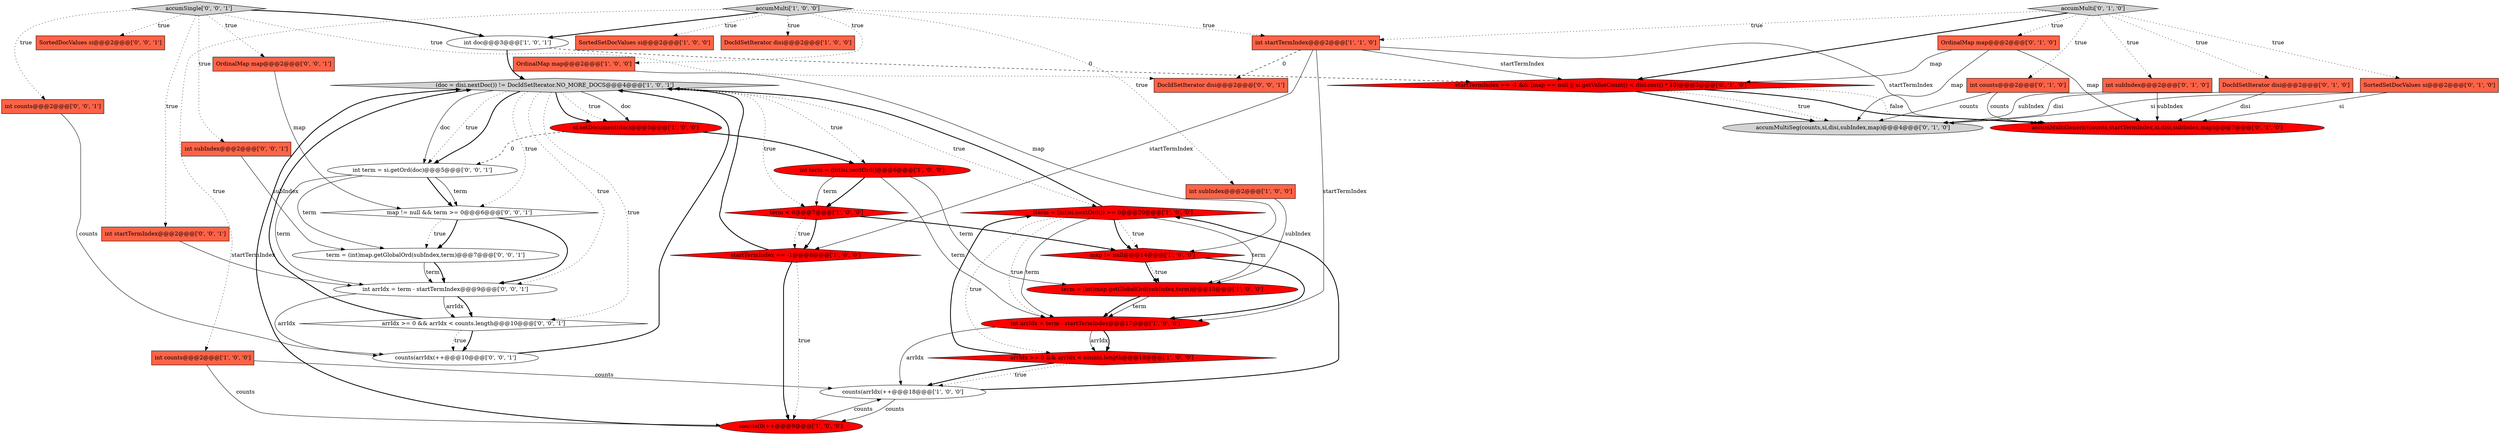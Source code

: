 digraph {
5 [style = filled, label = "(doc = disi.nextDoc()) != DocIdSetIterator.NO_MORE_DOCS@@@4@@@['1', '0', '1']", fillcolor = lightgray, shape = diamond image = "AAA0AAABBB1BBB"];
32 [style = filled, label = "OrdinalMap map@@@2@@@['0', '0', '1']", fillcolor = tomato, shape = box image = "AAA0AAABBB3BBB"];
41 [style = filled, label = "DocIdSetIterator disi@@@2@@@['0', '0', '1']", fillcolor = tomato, shape = box image = "AAA0AAABBB3BBB"];
28 [style = filled, label = "accumMultiGeneric(counts,startTermIndex,si,disi,subIndex,map)@@@7@@@['0', '1', '0']", fillcolor = red, shape = ellipse image = "AAA1AAABBB2BBB"];
4 [style = filled, label = "(term = (int)si.nextOrd()) >= 0@@@20@@@['1', '0', '0']", fillcolor = red, shape = diamond image = "AAA1AAABBB1BBB"];
39 [style = filled, label = "int counts@@@2@@@['0', '0', '1']", fillcolor = tomato, shape = box image = "AAA0AAABBB3BBB"];
17 [style = filled, label = "int startTermIndex@@@2@@@['1', '1', '0']", fillcolor = tomato, shape = box image = "AAA0AAABBB1BBB"];
24 [style = filled, label = "DocIdSetIterator disi@@@2@@@['0', '1', '0']", fillcolor = tomato, shape = box image = "AAA0AAABBB2BBB"];
1 [style = filled, label = "counts(arrIdx(++@@@18@@@['1', '0', '0']", fillcolor = white, shape = ellipse image = "AAA0AAABBB1BBB"];
6 [style = filled, label = "SortedSetDocValues si@@@2@@@['1', '0', '0']", fillcolor = tomato, shape = box image = "AAA0AAABBB1BBB"];
37 [style = filled, label = "map != null && term >= 0@@@6@@@['0', '0', '1']", fillcolor = white, shape = diamond image = "AAA0AAABBB3BBB"];
20 [style = filled, label = "startTermIndex == -1 && (map == null || si.getValueCount() < disi.cost() * 10)@@@3@@@['0', '1', '0']", fillcolor = red, shape = diamond image = "AAA1AAABBB2BBB"];
33 [style = filled, label = "int subIndex@@@2@@@['0', '0', '1']", fillcolor = tomato, shape = box image = "AAA0AAABBB3BBB"];
12 [style = filled, label = "int arrIdx = term - startTermIndex@@@17@@@['1', '0', '0']", fillcolor = red, shape = ellipse image = "AAA1AAABBB1BBB"];
2 [style = filled, label = "int counts@@@2@@@['1', '0', '0']", fillcolor = tomato, shape = box image = "AAA0AAABBB1BBB"];
3 [style = filled, label = "si.setDocument(doc)@@@5@@@['1', '0', '0']", fillcolor = red, shape = ellipse image = "AAA1AAABBB1BBB"];
34 [style = filled, label = "int arrIdx = term - startTermIndex@@@9@@@['0', '0', '1']", fillcolor = white, shape = ellipse image = "AAA0AAABBB3BBB"];
30 [style = filled, label = "counts(arrIdx(++@@@10@@@['0', '0', '1']", fillcolor = white, shape = ellipse image = "AAA0AAABBB3BBB"];
26 [style = filled, label = "accumMulti['0', '1', '0']", fillcolor = lightgray, shape = diamond image = "AAA0AAABBB2BBB"];
10 [style = filled, label = "int term = (int)si.nextOrd()@@@6@@@['1', '0', '0']", fillcolor = red, shape = ellipse image = "AAA1AAABBB1BBB"];
38 [style = filled, label = "accumSingle['0', '0', '1']", fillcolor = lightgray, shape = diamond image = "AAA0AAABBB3BBB"];
29 [style = filled, label = "arrIdx >= 0 && arrIdx < counts.length@@@10@@@['0', '0', '1']", fillcolor = white, shape = diamond image = "AAA0AAABBB3BBB"];
27 [style = filled, label = "int subIndex@@@2@@@['0', '1', '0']", fillcolor = tomato, shape = box image = "AAA0AAABBB2BBB"];
40 [style = filled, label = "SortedDocValues si@@@2@@@['0', '0', '1']", fillcolor = tomato, shape = box image = "AAA0AAABBB3BBB"];
19 [style = filled, label = "term < 0@@@7@@@['1', '0', '0']", fillcolor = red, shape = diamond image = "AAA1AAABBB1BBB"];
36 [style = filled, label = "term = (int)map.getGlobalOrd(subIndex,term)@@@7@@@['0', '0', '1']", fillcolor = white, shape = ellipse image = "AAA0AAABBB3BBB"];
8 [style = filled, label = "startTermIndex == -1@@@8@@@['1', '0', '0']", fillcolor = red, shape = diamond image = "AAA1AAABBB1BBB"];
7 [style = filled, label = "term = (int)map.getGlobalOrd(subIndex,term)@@@15@@@['1', '0', '0']", fillcolor = red, shape = ellipse image = "AAA1AAABBB1BBB"];
22 [style = filled, label = "int counts@@@2@@@['0', '1', '0']", fillcolor = tomato, shape = box image = "AAA0AAABBB2BBB"];
14 [style = filled, label = "DocIdSetIterator disi@@@2@@@['1', '0', '0']", fillcolor = tomato, shape = box image = "AAA0AAABBB1BBB"];
23 [style = filled, label = "OrdinalMap map@@@2@@@['0', '1', '0']", fillcolor = tomato, shape = box image = "AAA0AAABBB2BBB"];
31 [style = filled, label = "int startTermIndex@@@2@@@['0', '0', '1']", fillcolor = tomato, shape = box image = "AAA0AAABBB3BBB"];
35 [style = filled, label = "int term = si.getOrd(doc)@@@5@@@['0', '0', '1']", fillcolor = white, shape = ellipse image = "AAA0AAABBB3BBB"];
21 [style = filled, label = "SortedSetDocValues si@@@2@@@['0', '1', '0']", fillcolor = tomato, shape = box image = "AAA0AAABBB2BBB"];
25 [style = filled, label = "accumMultiSeg(counts,si,disi,subIndex,map)@@@4@@@['0', '1', '0']", fillcolor = lightgray, shape = ellipse image = "AAA0AAABBB2BBB"];
15 [style = filled, label = "counts(0(++@@@9@@@['1', '0', '0']", fillcolor = red, shape = ellipse image = "AAA1AAABBB1BBB"];
0 [style = filled, label = "OrdinalMap map@@@2@@@['1', '0', '0']", fillcolor = tomato, shape = box image = "AAA0AAABBB1BBB"];
18 [style = filled, label = "map != null@@@14@@@['1', '0', '0']", fillcolor = red, shape = diamond image = "AAA1AAABBB1BBB"];
11 [style = filled, label = "int subIndex@@@2@@@['1', '0', '0']", fillcolor = tomato, shape = box image = "AAA0AAABBB1BBB"];
9 [style = filled, label = "accumMulti['1', '0', '0']", fillcolor = lightgray, shape = diamond image = "AAA0AAABBB1BBB"];
13 [style = filled, label = "int doc@@@3@@@['1', '0', '1']", fillcolor = white, shape = ellipse image = "AAA0AAABBB1BBB"];
16 [style = filled, label = "arrIdx >= 0 && arrIdx < counts.length@@@18@@@['1', '0', '0']", fillcolor = red, shape = diamond image = "AAA1AAABBB1BBB"];
5->3 [style = bold, label=""];
4->18 [style = dotted, label="true"];
29->5 [style = bold, label=""];
29->30 [style = bold, label=""];
38->41 [style = dotted, label="true"];
32->37 [style = solid, label="map"];
10->19 [style = bold, label=""];
5->19 [style = dotted, label="true"];
7->12 [style = solid, label="term"];
13->20 [style = dashed, label="0"];
38->39 [style = dotted, label="true"];
2->1 [style = solid, label="counts"];
35->34 [style = solid, label="term"];
22->25 [style = solid, label="counts"];
26->22 [style = dotted, label="true"];
2->15 [style = solid, label="counts"];
17->41 [style = dashed, label="0"];
4->12 [style = solid, label="term"];
0->18 [style = solid, label="map"];
35->37 [style = bold, label=""];
26->24 [style = dotted, label="true"];
38->31 [style = dotted, label="true"];
37->36 [style = dotted, label="true"];
5->29 [style = dotted, label="true"];
38->40 [style = dotted, label="true"];
38->33 [style = dotted, label="true"];
27->25 [style = solid, label="subIndex"];
1->4 [style = bold, label=""];
19->18 [style = bold, label=""];
37->36 [style = bold, label=""];
35->37 [style = solid, label="term"];
18->12 [style = bold, label=""];
5->35 [style = solid, label="doc"];
4->18 [style = bold, label=""];
26->23 [style = dotted, label="true"];
5->3 [style = dotted, label="true"];
20->25 [style = bold, label=""];
23->20 [style = solid, label="map"];
5->4 [style = dotted, label="true"];
3->10 [style = bold, label=""];
21->25 [style = solid, label="si"];
5->34 [style = dotted, label="true"];
16->1 [style = dotted, label="true"];
31->34 [style = solid, label="startTermIndex"];
13->5 [style = bold, label=""];
17->20 [style = solid, label="startTermIndex"];
18->7 [style = bold, label=""];
26->20 [style = bold, label=""];
34->29 [style = bold, label=""];
9->0 [style = dotted, label="true"];
20->25 [style = dotted, label="true"];
18->7 [style = dotted, label="true"];
8->15 [style = bold, label=""];
3->35 [style = dashed, label="0"];
23->28 [style = solid, label="map"];
5->10 [style = dotted, label="true"];
26->27 [style = dotted, label="true"];
9->11 [style = dotted, label="true"];
17->12 [style = solid, label="startTermIndex"];
8->15 [style = dotted, label="true"];
38->32 [style = dotted, label="true"];
21->28 [style = solid, label="si"];
19->8 [style = dotted, label="true"];
27->28 [style = solid, label="subIndex"];
10->19 [style = solid, label="term"];
35->36 [style = solid, label="term"];
5->35 [style = dotted, label="true"];
16->1 [style = bold, label=""];
30->5 [style = bold, label=""];
36->34 [style = solid, label="term"];
10->7 [style = solid, label="term"];
26->17 [style = dotted, label="true"];
20->28 [style = dotted, label="false"];
12->16 [style = solid, label="arrIdx"];
16->4 [style = bold, label=""];
4->12 [style = dotted, label="true"];
4->5 [style = bold, label=""];
5->35 [style = bold, label=""];
36->34 [style = bold, label=""];
34->30 [style = solid, label="arrIdx"];
7->12 [style = bold, label=""];
9->17 [style = dotted, label="true"];
20->28 [style = bold, label=""];
5->3 [style = solid, label="doc"];
12->16 [style = bold, label=""];
22->28 [style = solid, label="counts"];
9->6 [style = dotted, label="true"];
15->1 [style = solid, label="counts"];
9->14 [style = dotted, label="true"];
19->8 [style = bold, label=""];
15->5 [style = bold, label=""];
39->30 [style = solid, label="counts"];
17->8 [style = solid, label="startTermIndex"];
4->7 [style = solid, label="term"];
23->25 [style = solid, label="map"];
8->5 [style = bold, label=""];
11->7 [style = solid, label="subIndex"];
26->21 [style = dotted, label="true"];
37->34 [style = bold, label=""];
9->2 [style = dotted, label="true"];
1->15 [style = solid, label="counts"];
34->29 [style = solid, label="arrIdx"];
12->1 [style = solid, label="arrIdx"];
24->28 [style = solid, label="disi"];
29->30 [style = dotted, label="true"];
17->28 [style = solid, label="startTermIndex"];
4->16 [style = dotted, label="true"];
33->36 [style = solid, label="subIndex"];
38->13 [style = bold, label=""];
24->25 [style = solid, label="disi"];
5->37 [style = dotted, label="true"];
10->12 [style = solid, label="term"];
9->13 [style = bold, label=""];
}
